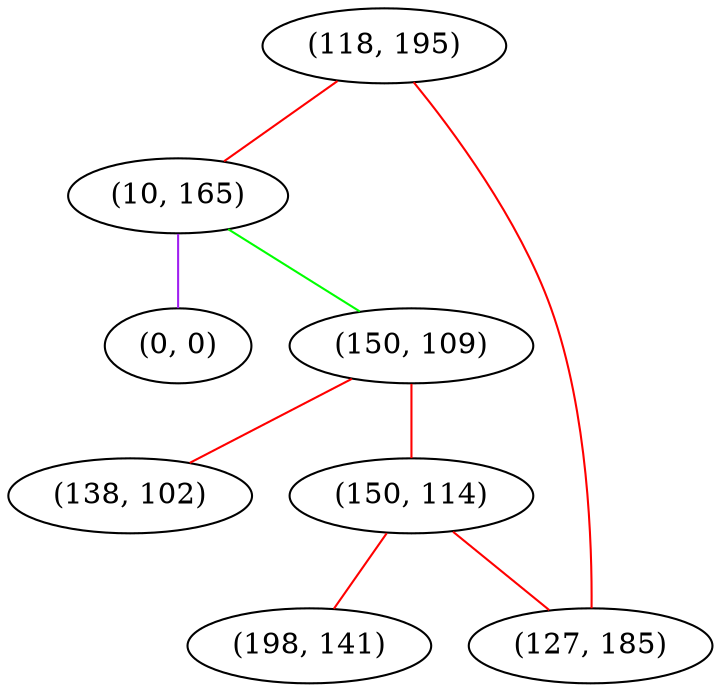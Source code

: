 graph "" {
"(118, 195)";
"(10, 165)";
"(0, 0)";
"(150, 109)";
"(138, 102)";
"(150, 114)";
"(198, 141)";
"(127, 185)";
"(118, 195)" -- "(10, 165)"  [color=red, key=0, weight=1];
"(118, 195)" -- "(127, 185)"  [color=red, key=0, weight=1];
"(10, 165)" -- "(0, 0)"  [color=purple, key=0, weight=4];
"(10, 165)" -- "(150, 109)"  [color=green, key=0, weight=2];
"(150, 109)" -- "(150, 114)"  [color=red, key=0, weight=1];
"(150, 109)" -- "(138, 102)"  [color=red, key=0, weight=1];
"(150, 114)" -- "(198, 141)"  [color=red, key=0, weight=1];
"(150, 114)" -- "(127, 185)"  [color=red, key=0, weight=1];
}
